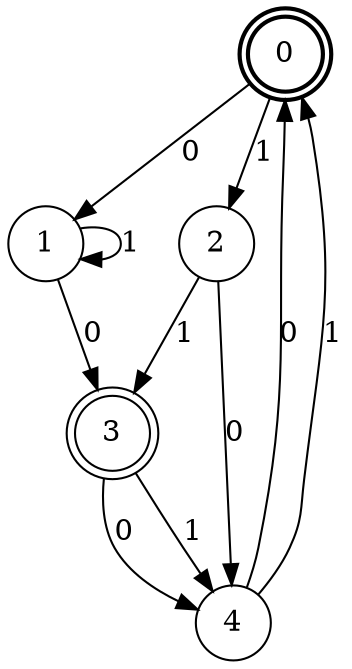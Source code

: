 digraph Automat {
    node [shape = circle];
    0 [style = "bold"];
    0 [peripheries=2]
    0 -> 1 [label = "0"];
    0 -> 2 [label = "1"];
    1 -> 3 [label = "0"];
    1 -> 1 [label = "1"];
    2 -> 4 [label = "0"];
    2 -> 3 [label = "1"];
    3 [peripheries=2]
    3 -> 4 [label = "0"];
    3 -> 4 [label = "1"];
    4 -> 0 [label = "0"];
    4 -> 0 [label = "1"];
}
